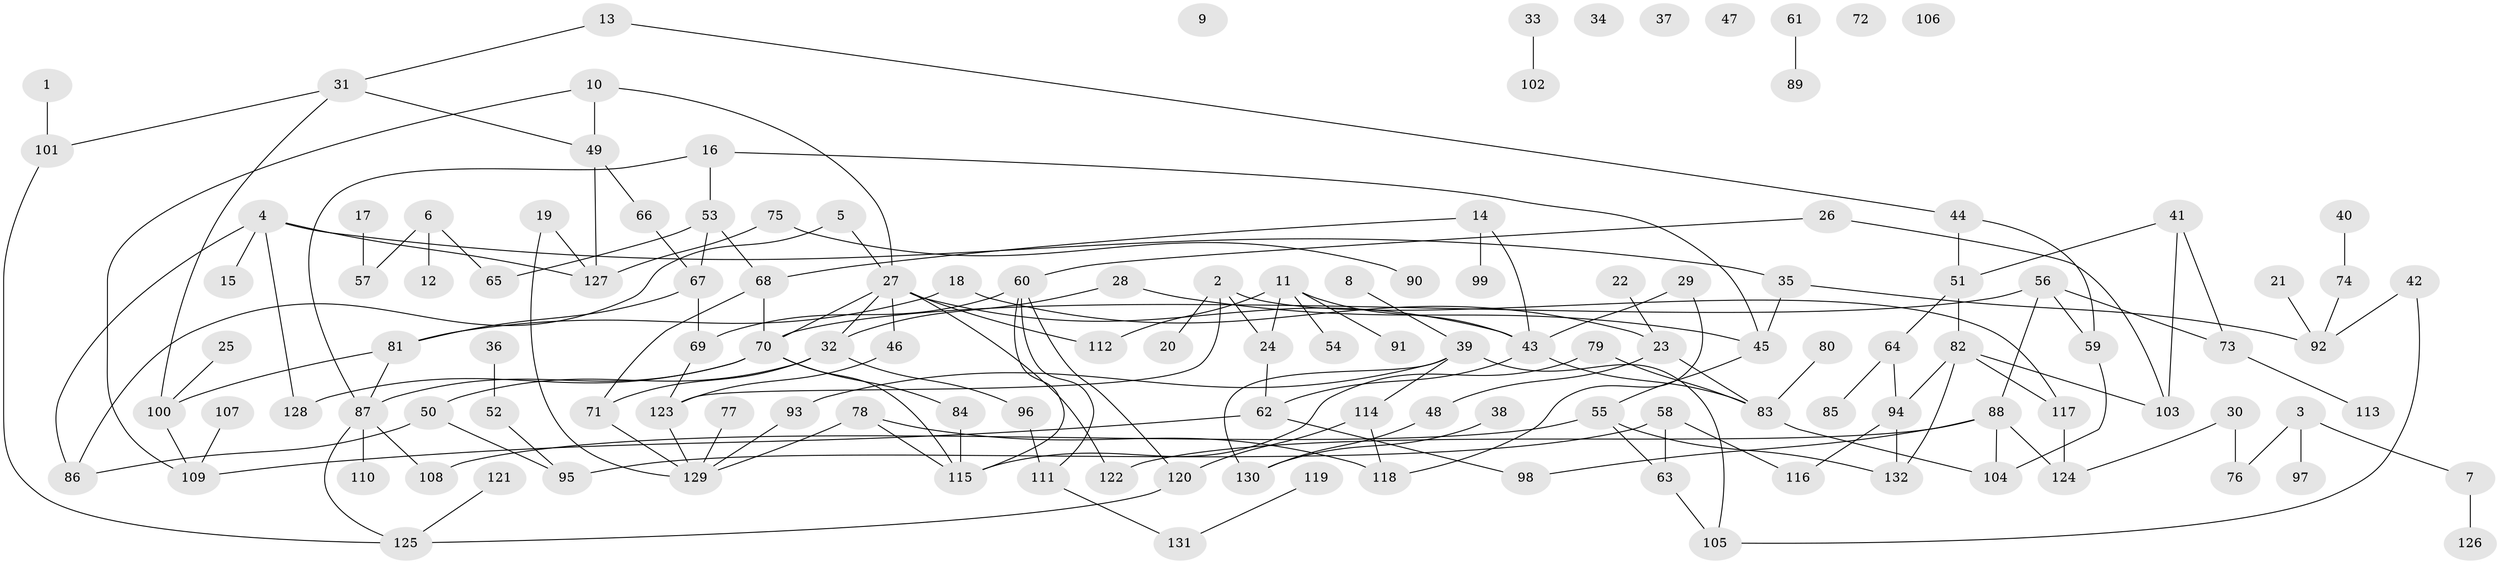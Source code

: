 // Generated by graph-tools (version 1.1) at 2025/39/03/09/25 04:39:16]
// undirected, 132 vertices, 172 edges
graph export_dot {
graph [start="1"]
  node [color=gray90,style=filled];
  1;
  2;
  3;
  4;
  5;
  6;
  7;
  8;
  9;
  10;
  11;
  12;
  13;
  14;
  15;
  16;
  17;
  18;
  19;
  20;
  21;
  22;
  23;
  24;
  25;
  26;
  27;
  28;
  29;
  30;
  31;
  32;
  33;
  34;
  35;
  36;
  37;
  38;
  39;
  40;
  41;
  42;
  43;
  44;
  45;
  46;
  47;
  48;
  49;
  50;
  51;
  52;
  53;
  54;
  55;
  56;
  57;
  58;
  59;
  60;
  61;
  62;
  63;
  64;
  65;
  66;
  67;
  68;
  69;
  70;
  71;
  72;
  73;
  74;
  75;
  76;
  77;
  78;
  79;
  80;
  81;
  82;
  83;
  84;
  85;
  86;
  87;
  88;
  89;
  90;
  91;
  92;
  93;
  94;
  95;
  96;
  97;
  98;
  99;
  100;
  101;
  102;
  103;
  104;
  105;
  106;
  107;
  108;
  109;
  110;
  111;
  112;
  113;
  114;
  115;
  116;
  117;
  118;
  119;
  120;
  121;
  122;
  123;
  124;
  125;
  126;
  127;
  128;
  129;
  130;
  131;
  132;
  1 -- 101;
  2 -- 20;
  2 -- 24;
  2 -- 117;
  2 -- 123;
  3 -- 7;
  3 -- 76;
  3 -- 97;
  4 -- 15;
  4 -- 35;
  4 -- 86;
  4 -- 127;
  4 -- 128;
  5 -- 27;
  5 -- 86;
  6 -- 12;
  6 -- 57;
  6 -- 65;
  7 -- 126;
  8 -- 39;
  10 -- 27;
  10 -- 49;
  10 -- 109;
  11 -- 24;
  11 -- 43;
  11 -- 54;
  11 -- 91;
  11 -- 112;
  13 -- 31;
  13 -- 44;
  14 -- 43;
  14 -- 68;
  14 -- 99;
  16 -- 45;
  16 -- 53;
  16 -- 87;
  17 -- 57;
  18 -- 23;
  18 -- 81;
  19 -- 127;
  19 -- 129;
  21 -- 92;
  22 -- 23;
  23 -- 48;
  23 -- 83;
  24 -- 62;
  25 -- 100;
  26 -- 60;
  26 -- 103;
  27 -- 32;
  27 -- 43;
  27 -- 46;
  27 -- 70;
  27 -- 112;
  27 -- 122;
  28 -- 32;
  28 -- 45;
  29 -- 43;
  29 -- 118;
  30 -- 76;
  30 -- 124;
  31 -- 49;
  31 -- 100;
  31 -- 101;
  32 -- 50;
  32 -- 71;
  32 -- 96;
  33 -- 102;
  35 -- 45;
  35 -- 92;
  36 -- 52;
  38 -- 130;
  39 -- 93;
  39 -- 105;
  39 -- 114;
  39 -- 130;
  40 -- 74;
  41 -- 51;
  41 -- 73;
  41 -- 103;
  42 -- 92;
  42 -- 105;
  43 -- 62;
  43 -- 83;
  44 -- 51;
  44 -- 59;
  45 -- 55;
  46 -- 123;
  48 -- 130;
  49 -- 66;
  49 -- 127;
  50 -- 86;
  50 -- 95;
  51 -- 64;
  51 -- 82;
  52 -- 95;
  53 -- 65;
  53 -- 67;
  53 -- 68;
  55 -- 63;
  55 -- 108;
  55 -- 132;
  56 -- 59;
  56 -- 70;
  56 -- 73;
  56 -- 88;
  58 -- 63;
  58 -- 95;
  58 -- 116;
  59 -- 104;
  60 -- 69;
  60 -- 111;
  60 -- 115;
  60 -- 120;
  61 -- 89;
  62 -- 98;
  62 -- 109;
  63 -- 105;
  64 -- 85;
  64 -- 94;
  66 -- 67;
  67 -- 69;
  67 -- 81;
  68 -- 70;
  68 -- 71;
  69 -- 123;
  70 -- 84;
  70 -- 87;
  70 -- 115;
  70 -- 128;
  71 -- 129;
  73 -- 113;
  74 -- 92;
  75 -- 90;
  75 -- 127;
  77 -- 129;
  78 -- 115;
  78 -- 118;
  78 -- 129;
  79 -- 83;
  79 -- 115;
  80 -- 83;
  81 -- 87;
  81 -- 100;
  82 -- 94;
  82 -- 103;
  82 -- 117;
  82 -- 132;
  83 -- 104;
  84 -- 115;
  87 -- 108;
  87 -- 110;
  87 -- 125;
  88 -- 98;
  88 -- 104;
  88 -- 122;
  88 -- 124;
  93 -- 129;
  94 -- 116;
  94 -- 132;
  96 -- 111;
  100 -- 109;
  101 -- 125;
  107 -- 109;
  111 -- 131;
  114 -- 118;
  114 -- 120;
  117 -- 124;
  119 -- 131;
  120 -- 125;
  121 -- 125;
  123 -- 129;
}
